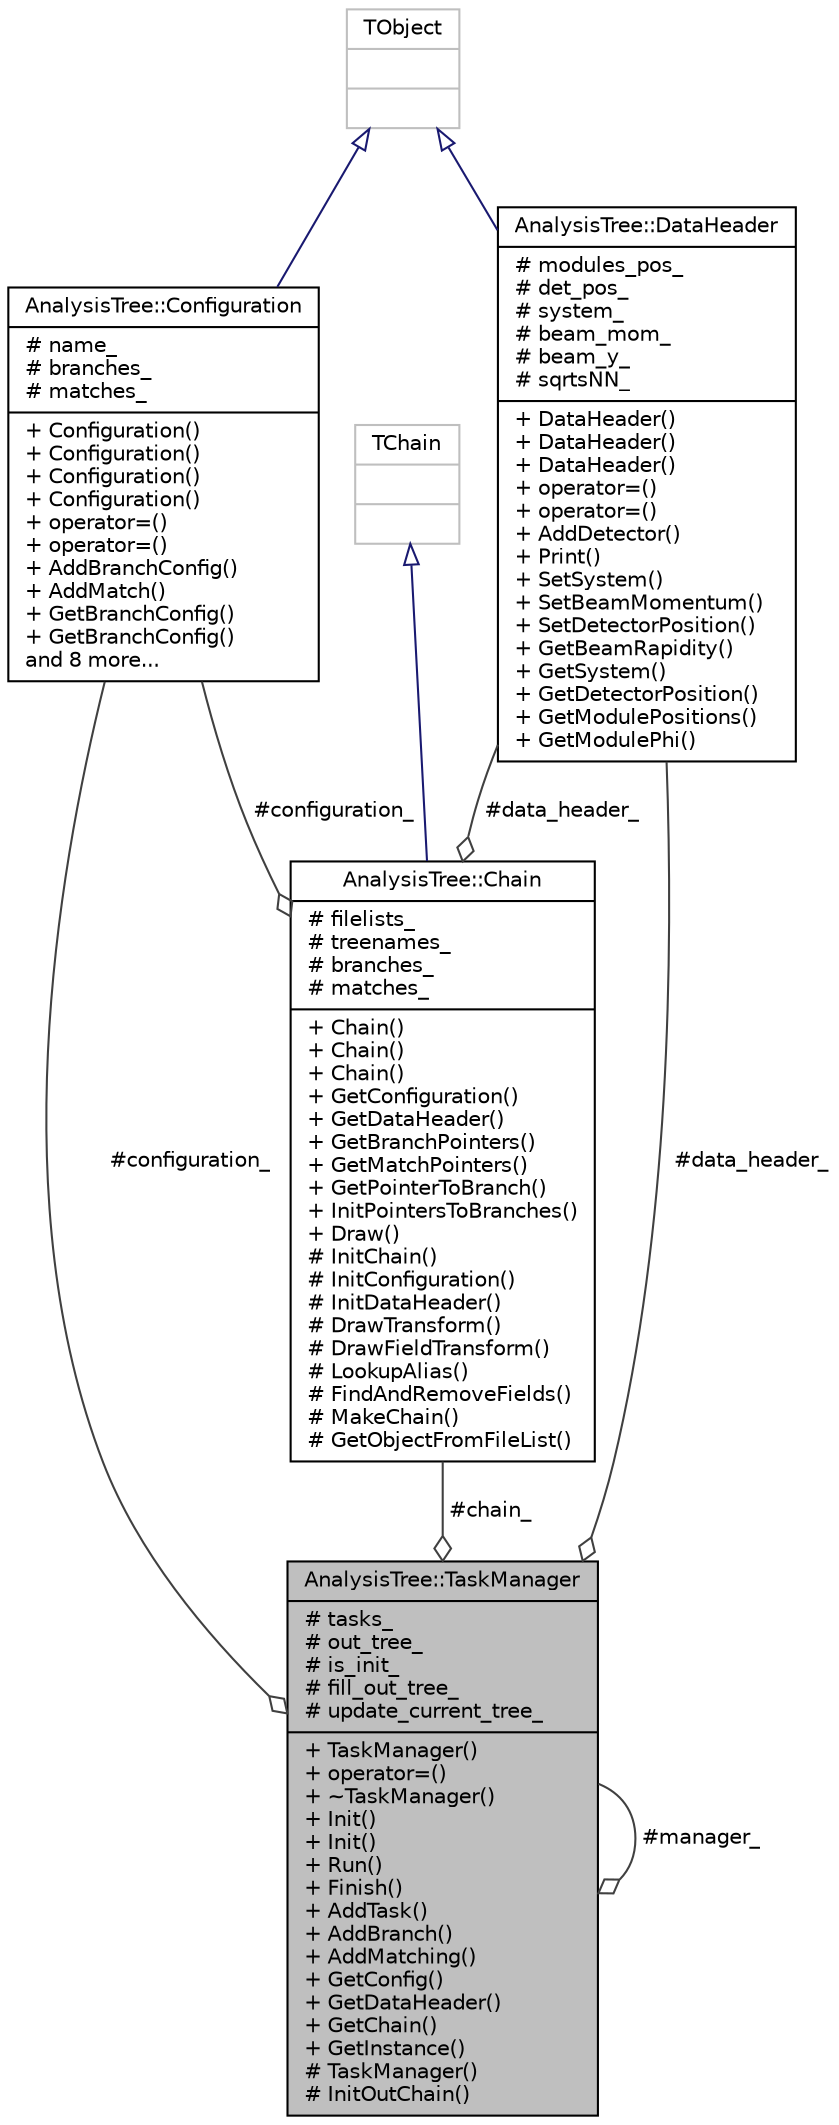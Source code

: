 digraph "AnalysisTree::TaskManager"
{
  edge [fontname="Helvetica",fontsize="10",labelfontname="Helvetica",labelfontsize="10"];
  node [fontname="Helvetica",fontsize="10",shape=record];
  Node1 [label="{AnalysisTree::TaskManager\n|# tasks_\l# out_tree_\l# is_init_\l# fill_out_tree_\l# update_current_tree_\l|+ TaskManager()\l+ operator=()\l+ ~TaskManager()\l+ Init()\l+ Init()\l+ Run()\l+ Finish()\l+ AddTask()\l+ AddBranch()\l+ AddMatching()\l+ GetConfig()\l+ GetDataHeader()\l+ GetChain()\l+ GetInstance()\l# TaskManager()\l# InitOutChain()\l}",height=0.2,width=0.4,color="black", fillcolor="grey75", style="filled", fontcolor="black"];
  Node1 -> Node1 [color="grey25",fontsize="10",style="solid",label=" #manager_" ,arrowhead="odiamond",fontname="Helvetica"];
  Node2 -> Node1 [color="grey25",fontsize="10",style="solid",label=" #configuration_" ,arrowhead="odiamond",fontname="Helvetica"];
  Node2 [label="{AnalysisTree::Configuration\n|# name_\l# branches_\l# matches_\l|+ Configuration()\l+ Configuration()\l+ Configuration()\l+ Configuration()\l+ operator=()\l+ operator=()\l+ AddBranchConfig()\l+ AddMatch()\l+ GetBranchConfig()\l+ GetBranchConfig()\land 8 more...\l}",height=0.2,width=0.4,color="black", fillcolor="white", style="filled",URL="$d8/dee/classAnalysisTree_1_1Configuration.html"];
  Node3 -> Node2 [dir="back",color="midnightblue",fontsize="10",style="solid",arrowtail="onormal",fontname="Helvetica"];
  Node3 [label="{TObject\n||}",height=0.2,width=0.4,color="grey75", fillcolor="white", style="filled"];
  Node4 -> Node1 [color="grey25",fontsize="10",style="solid",label=" #data_header_" ,arrowhead="odiamond",fontname="Helvetica"];
  Node4 [label="{AnalysisTree::DataHeader\n|# modules_pos_\l# det_pos_\l# system_\l# beam_mom_\l# beam_y_\l# sqrtsNN_\l|+ DataHeader()\l+ DataHeader()\l+ DataHeader()\l+ operator=()\l+ operator=()\l+ AddDetector()\l+ Print()\l+ SetSystem()\l+ SetBeamMomentum()\l+ SetDetectorPosition()\l+ GetBeamRapidity()\l+ GetSystem()\l+ GetDetectorPosition()\l+ GetModulePositions()\l+ GetModulePhi()\l}",height=0.2,width=0.4,color="black", fillcolor="white", style="filled",URL="$d8/d77/classAnalysisTree_1_1DataHeader.html"];
  Node3 -> Node4 [dir="back",color="midnightblue",fontsize="10",style="solid",arrowtail="onormal",fontname="Helvetica"];
  Node5 -> Node1 [color="grey25",fontsize="10",style="solid",label=" #chain_" ,arrowhead="odiamond",fontname="Helvetica"];
  Node5 [label="{AnalysisTree::Chain\n|# filelists_\l# treenames_\l# branches_\l# matches_\l|+ Chain()\l+ Chain()\l+ Chain()\l+ GetConfiguration()\l+ GetDataHeader()\l+ GetBranchPointers()\l+ GetMatchPointers()\l+ GetPointerToBranch()\l+ InitPointersToBranches()\l+ Draw()\l# InitChain()\l# InitConfiguration()\l# InitDataHeader()\l# DrawTransform()\l# DrawFieldTransform()\l# LookupAlias()\l# FindAndRemoveFields()\l# MakeChain()\l# GetObjectFromFileList()\l}",height=0.2,width=0.4,color="black", fillcolor="white", style="filled",URL="$d7/d86/classAnalysisTree_1_1Chain.html"];
  Node6 -> Node5 [dir="back",color="midnightblue",fontsize="10",style="solid",arrowtail="onormal",fontname="Helvetica"];
  Node6 [label="{TChain\n||}",height=0.2,width=0.4,color="grey75", fillcolor="white", style="filled"];
  Node2 -> Node5 [color="grey25",fontsize="10",style="solid",label=" #configuration_" ,arrowhead="odiamond",fontname="Helvetica"];
  Node4 -> Node5 [color="grey25",fontsize="10",style="solid",label=" #data_header_" ,arrowhead="odiamond",fontname="Helvetica"];
}

